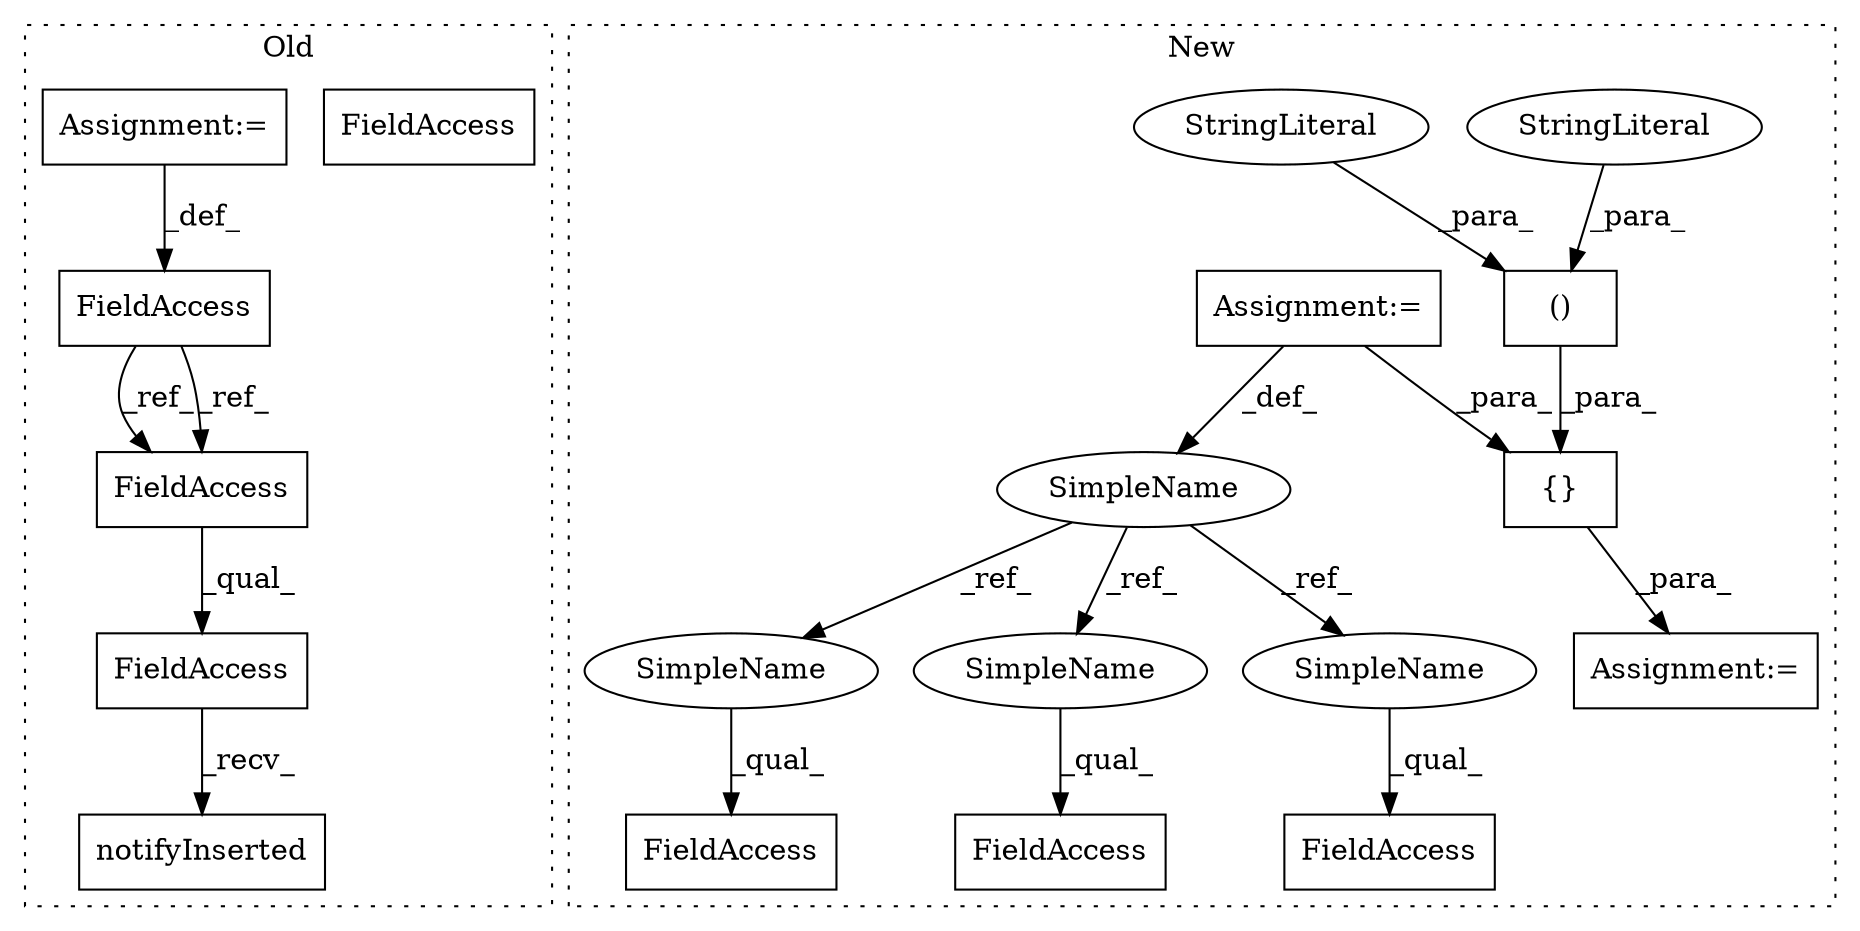 digraph G {
subgraph cluster0 {
1 [label="notifyInserted" a="32" s="1795,1850" l="15,1" shape="box"];
6 [label="FieldAccess" a="22" s="1753" l="41" shape="box"];
7 [label="FieldAccess" a="22" s="1072" l="17" shape="box"];
8 [label="FieldAccess" a="22" s="1753" l="17" shape="box"];
9 [label="Assignment:=" a="7" s="1089" l="1" shape="box"];
16 [label="FieldAccess" a="22" s="1753" l="17" shape="box"];
label = "Old";
style="dotted";
}
subgraph cluster1 {
2 [label="()" a="106" s="5907" l="46" shape="box"];
3 [label="{}" a="4" s="5834,6193" l="1,1" shape="box"];
4 [label="StringLiteral" a="45" s="5939" l="14" shape="ellipse"];
5 [label="StringLiteral" a="45" s="5907" l="19" shape="ellipse"];
10 [label="Assignment:=" a="7" s="5656" l="8" shape="box"];
11 [label="FieldAccess" a="22" s="5971" l="19" shape="box"];
12 [label="SimpleName" a="42" s="5656" l="8" shape="ellipse"];
13 [label="FieldAccess" a="22" s="5856" l="19" shape="box"];
14 [label="FieldAccess" a="22" s="6073" l="20" shape="box"];
15 [label="Assignment:=" a="7" s="5816" l="1" shape="box"];
17 [label="SimpleName" a="42" s="5856" l="8" shape="ellipse"];
18 [label="SimpleName" a="42" s="5971" l="8" shape="ellipse"];
19 [label="SimpleName" a="42" s="6073" l="8" shape="ellipse"];
label = "New";
style="dotted";
}
2 -> 3 [label="_para_"];
3 -> 15 [label="_para_"];
4 -> 2 [label="_para_"];
5 -> 2 [label="_para_"];
6 -> 1 [label="_recv_"];
7 -> 16 [label="_ref_"];
7 -> 16 [label="_ref_"];
9 -> 7 [label="_def_"];
10 -> 12 [label="_def_"];
10 -> 3 [label="_para_"];
12 -> 18 [label="_ref_"];
12 -> 19 [label="_ref_"];
12 -> 17 [label="_ref_"];
16 -> 6 [label="_qual_"];
17 -> 13 [label="_qual_"];
18 -> 11 [label="_qual_"];
19 -> 14 [label="_qual_"];
}